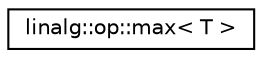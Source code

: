 digraph "Graphical Class Hierarchy"
{
  edge [fontname="Helvetica",fontsize="10",labelfontname="Helvetica",labelfontsize="10"];
  node [fontname="Helvetica",fontsize="10",shape=record];
  rankdir="LR";
  Node1 [label="linalg::op::max\< T \>",height=0.2,width=0.4,color="black", fillcolor="white", style="filled",URL="$structlinalg_1_1op_1_1max.html"];
}
